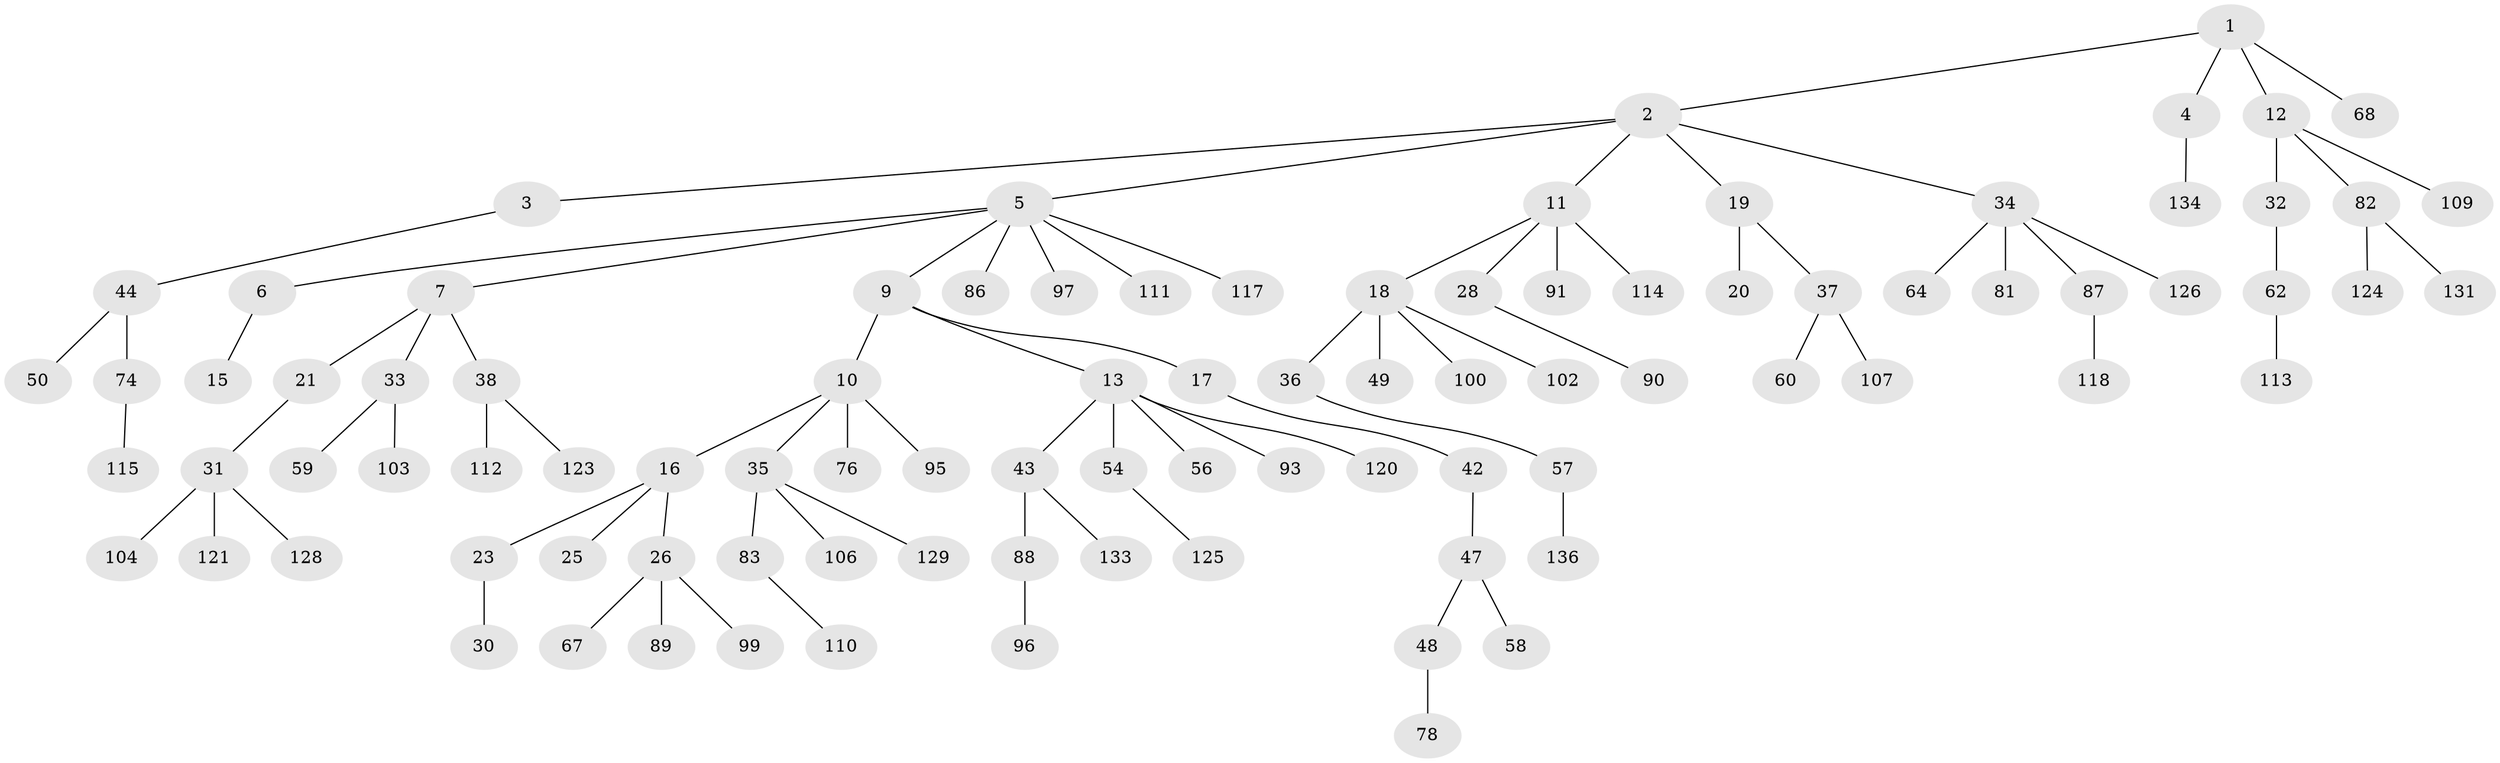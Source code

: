 // Generated by graph-tools (version 1.1) at 2025/24/03/03/25 07:24:07]
// undirected, 93 vertices, 92 edges
graph export_dot {
graph [start="1"]
  node [color=gray90,style=filled];
  1 [super="+22"];
  2 [super="+8"];
  3;
  4 [super="+80"];
  5 [super="+55"];
  6 [super="+92"];
  7 [super="+63"];
  9;
  10 [super="+14"];
  11 [super="+41"];
  12 [super="+24"];
  13 [super="+51"];
  15;
  16 [super="+85"];
  17;
  18 [super="+39"];
  19;
  20 [super="+29"];
  21;
  23 [super="+27"];
  25;
  26 [super="+75"];
  28 [super="+101"];
  30 [super="+71"];
  31 [super="+70"];
  32;
  33 [super="+46"];
  34 [super="+61"];
  35 [super="+40"];
  36 [super="+72"];
  37 [super="+45"];
  38 [super="+52"];
  42 [super="+130"];
  43 [super="+65"];
  44 [super="+73"];
  47;
  48 [super="+53"];
  49 [super="+116"];
  50;
  54 [super="+66"];
  56;
  57 [super="+84"];
  58 [super="+77"];
  59;
  60;
  62 [super="+79"];
  64 [super="+135"];
  67 [super="+69"];
  68;
  74;
  76;
  78;
  81;
  82 [super="+122"];
  83 [super="+108"];
  86;
  87 [super="+94"];
  88 [super="+119"];
  89;
  90;
  91 [super="+98"];
  93;
  95 [super="+127"];
  96;
  97;
  99 [super="+105"];
  100;
  102;
  103 [super="+132"];
  104;
  106;
  107;
  109;
  110;
  111;
  112;
  113;
  114;
  115;
  117;
  118;
  120;
  121;
  123;
  124;
  125;
  126;
  128;
  129;
  131;
  133;
  134;
  136;
  1 -- 2;
  1 -- 4;
  1 -- 12;
  1 -- 68;
  2 -- 3;
  2 -- 5;
  2 -- 11;
  2 -- 19;
  2 -- 34;
  3 -- 44;
  4 -- 134;
  5 -- 6;
  5 -- 7;
  5 -- 9;
  5 -- 86;
  5 -- 111;
  5 -- 97;
  5 -- 117;
  6 -- 15;
  7 -- 21;
  7 -- 33;
  7 -- 38;
  9 -- 10;
  9 -- 13;
  9 -- 17;
  10 -- 16;
  10 -- 35;
  10 -- 76;
  10 -- 95;
  11 -- 18;
  11 -- 28;
  11 -- 91;
  11 -- 114;
  12 -- 32;
  12 -- 82;
  12 -- 109;
  13 -- 43;
  13 -- 54;
  13 -- 56;
  13 -- 120;
  13 -- 93;
  16 -- 23;
  16 -- 25;
  16 -- 26;
  17 -- 42;
  18 -- 36;
  18 -- 100;
  18 -- 49;
  18 -- 102;
  19 -- 20;
  19 -- 37;
  21 -- 31;
  23 -- 30;
  26 -- 67;
  26 -- 89;
  26 -- 99;
  28 -- 90;
  31 -- 121;
  31 -- 104;
  31 -- 128;
  32 -- 62;
  33 -- 103;
  33 -- 59;
  34 -- 64;
  34 -- 87;
  34 -- 81;
  34 -- 126;
  35 -- 106;
  35 -- 129;
  35 -- 83;
  36 -- 57;
  37 -- 107;
  37 -- 60;
  38 -- 112;
  38 -- 123;
  42 -- 47;
  43 -- 133;
  43 -- 88;
  44 -- 50;
  44 -- 74;
  47 -- 48;
  47 -- 58;
  48 -- 78;
  54 -- 125;
  57 -- 136;
  62 -- 113;
  74 -- 115;
  82 -- 124;
  82 -- 131;
  83 -- 110;
  87 -- 118;
  88 -- 96;
}
